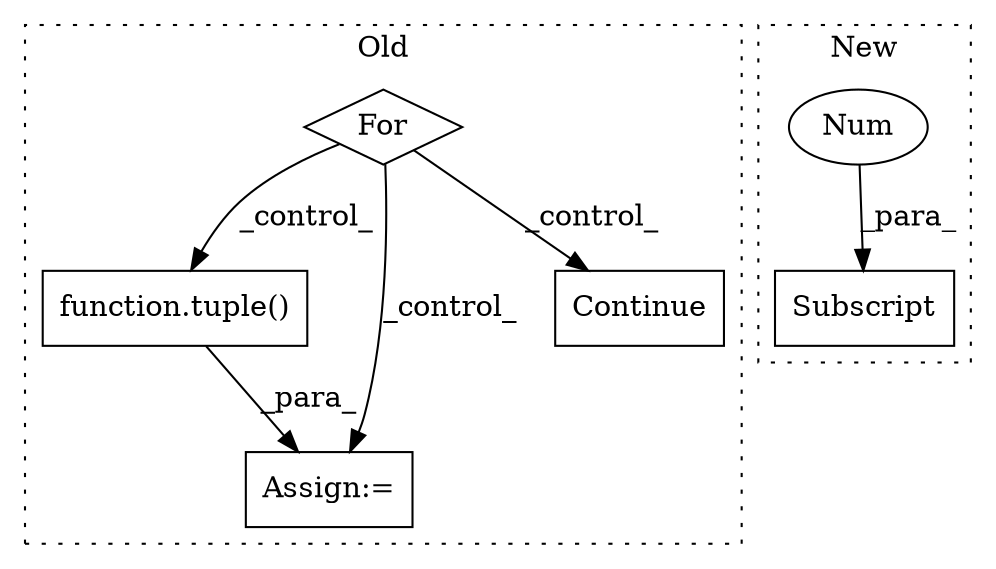 digraph G {
subgraph cluster0 {
1 [label="function.tuple()" a="75" s="7746,7773" l="6,1" shape="box"];
4 [label="Assign:=" a="68" s="7710" l="3" shape="box"];
5 [label="Continue" a="43" s="7465" l="8" shape="box"];
6 [label="For" a="107" s="7148,7241" l="4,30" shape="diamond"];
label = "Old";
style="dotted";
}
subgraph cluster1 {
2 [label="Subscript" a="63" s="8176,0" l="17,0" shape="box"];
3 [label="Num" a="76" s="8191" l="1" shape="ellipse"];
label = "New";
style="dotted";
}
1 -> 4 [label="_para_"];
3 -> 2 [label="_para_"];
6 -> 4 [label="_control_"];
6 -> 1 [label="_control_"];
6 -> 5 [label="_control_"];
}